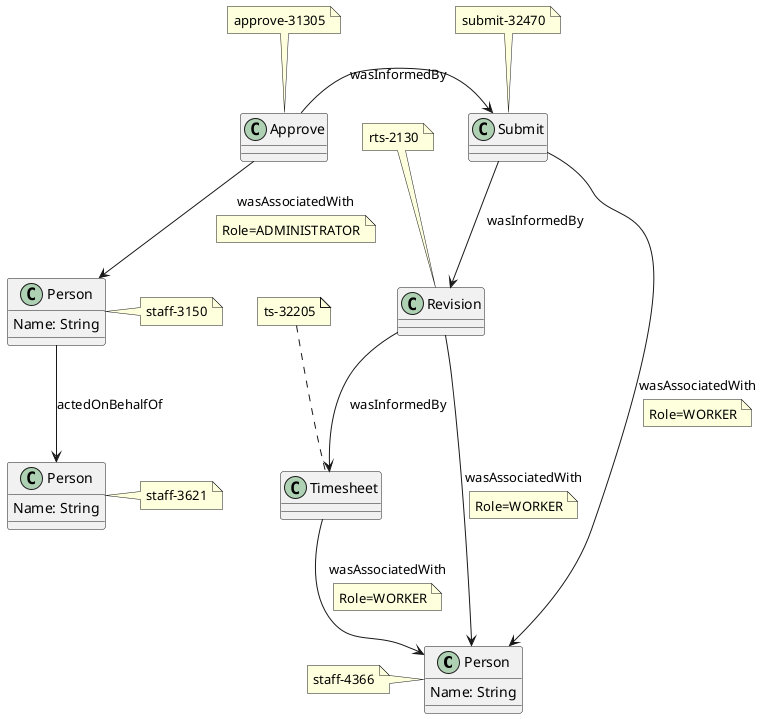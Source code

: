 @startuml

' domain classes

class Person1 as "Person"
Person1 : Name: String
note left: staff-4366

class Person2 as "Person"
Person2 : Name: String
note right: staff-3621

class Person3 as "Person"
Person3 : Name: String
note right: staff-3150

class Timesheet
note top: ts-32205

class Revision
note top: rts-2130

class Submit
note top: submit-32470

class Approve
note top: approve-31305

' relations

Revision --> Timesheet : wasInformedBy
Submit --> Revision : wasInformedBy
Approve -> Submit : wasInformedBy

Timesheet --> Person1 : wasAssociatedWith
note on link: Role=WORKER

Revision --> Person1 : wasAssociatedWith
note on link: Role=WORKER

Submit --> Person1 : wasAssociatedWith
note on link: Role=WORKER

Approve --> Person3 : wasAssociatedWith
note on link: Role=ADMINISTRATOR

Person3 --> Person2 : actedOnBehalfOf

@enduml
